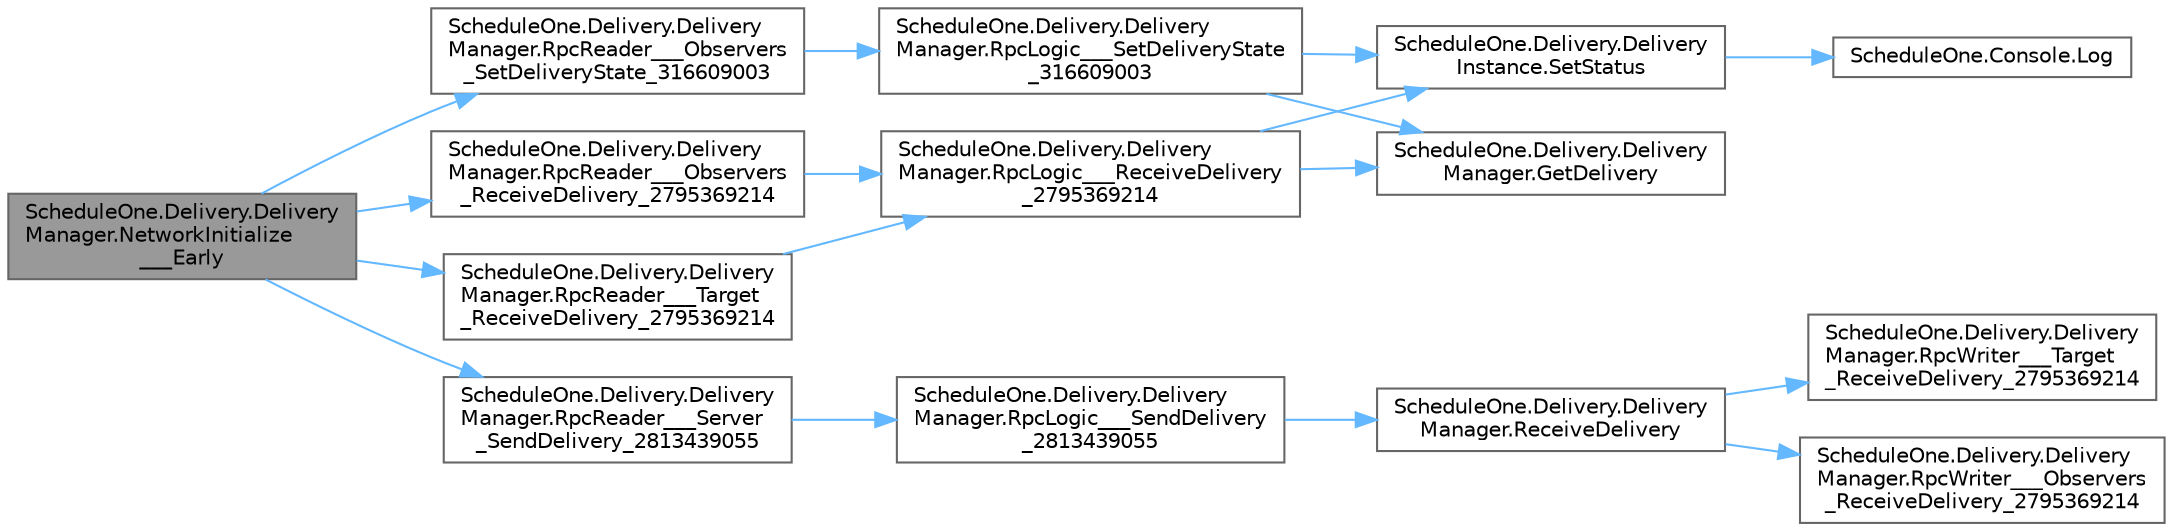 digraph "ScheduleOne.Delivery.DeliveryManager.NetworkInitialize___Early"
{
 // LATEX_PDF_SIZE
  bgcolor="transparent";
  edge [fontname=Helvetica,fontsize=10,labelfontname=Helvetica,labelfontsize=10];
  node [fontname=Helvetica,fontsize=10,shape=box,height=0.2,width=0.4];
  rankdir="LR";
  Node1 [id="Node000001",label="ScheduleOne.Delivery.Delivery\lManager.NetworkInitialize\l___Early",height=0.2,width=0.4,color="gray40", fillcolor="grey60", style="filled", fontcolor="black",tooltip=" "];
  Node1 -> Node2 [id="edge1_Node000001_Node000002",color="steelblue1",style="solid",tooltip=" "];
  Node2 [id="Node000002",label="ScheduleOne.Delivery.Delivery\lManager.RpcReader___Observers\l_ReceiveDelivery_2795369214",height=0.2,width=0.4,color="grey40", fillcolor="white", style="filled",URL="$class_schedule_one_1_1_delivery_1_1_delivery_manager.html#a84c7cf4ab5001fd50ec98dc0b300e4ee",tooltip=" "];
  Node2 -> Node3 [id="edge2_Node000002_Node000003",color="steelblue1",style="solid",tooltip=" "];
  Node3 [id="Node000003",label="ScheduleOne.Delivery.Delivery\lManager.RpcLogic___ReceiveDelivery\l_2795369214",height=0.2,width=0.4,color="grey40", fillcolor="white", style="filled",URL="$class_schedule_one_1_1_delivery_1_1_delivery_manager.html#a685eed04b82af6366c8337925c2769d4",tooltip=" "];
  Node3 -> Node4 [id="edge3_Node000003_Node000004",color="steelblue1",style="solid",tooltip=" "];
  Node4 [id="Node000004",label="ScheduleOne.Delivery.Delivery\lManager.GetDelivery",height=0.2,width=0.4,color="grey40", fillcolor="white", style="filled",URL="$class_schedule_one_1_1_delivery_1_1_delivery_manager.html#a764865ccfb4c0a3afbf5a3a7e95b3eab",tooltip=" "];
  Node3 -> Node5 [id="edge4_Node000003_Node000005",color="steelblue1",style="solid",tooltip=" "];
  Node5 [id="Node000005",label="ScheduleOne.Delivery.Delivery\lInstance.SetStatus",height=0.2,width=0.4,color="grey40", fillcolor="white", style="filled",URL="$class_schedule_one_1_1_delivery_1_1_delivery_instance.html#ad91285ce1a9ce80c9d49f88b475923f2",tooltip=" "];
  Node5 -> Node6 [id="edge5_Node000005_Node000006",color="steelblue1",style="solid",tooltip=" "];
  Node6 [id="Node000006",label="ScheduleOne.Console.Log",height=0.2,width=0.4,color="grey40", fillcolor="white", style="filled",URL="$class_schedule_one_1_1_console.html#afb218907244d12f7d08b1c1831fa1f8c",tooltip=" "];
  Node1 -> Node7 [id="edge6_Node000001_Node000007",color="steelblue1",style="solid",tooltip=" "];
  Node7 [id="Node000007",label="ScheduleOne.Delivery.Delivery\lManager.RpcReader___Observers\l_SetDeliveryState_316609003",height=0.2,width=0.4,color="grey40", fillcolor="white", style="filled",URL="$class_schedule_one_1_1_delivery_1_1_delivery_manager.html#afb62993c687ea518205a293364c23cd9",tooltip=" "];
  Node7 -> Node8 [id="edge7_Node000007_Node000008",color="steelblue1",style="solid",tooltip=" "];
  Node8 [id="Node000008",label="ScheduleOne.Delivery.Delivery\lManager.RpcLogic___SetDeliveryState\l_316609003",height=0.2,width=0.4,color="grey40", fillcolor="white", style="filled",URL="$class_schedule_one_1_1_delivery_1_1_delivery_manager.html#a76469af278763333ea14ec5e781e2f74",tooltip=" "];
  Node8 -> Node4 [id="edge8_Node000008_Node000004",color="steelblue1",style="solid",tooltip=" "];
  Node8 -> Node5 [id="edge9_Node000008_Node000005",color="steelblue1",style="solid",tooltip=" "];
  Node1 -> Node9 [id="edge10_Node000001_Node000009",color="steelblue1",style="solid",tooltip=" "];
  Node9 [id="Node000009",label="ScheduleOne.Delivery.Delivery\lManager.RpcReader___Server\l_SendDelivery_2813439055",height=0.2,width=0.4,color="grey40", fillcolor="white", style="filled",URL="$class_schedule_one_1_1_delivery_1_1_delivery_manager.html#a83c8bb85c1276134770a8131c01f6e90",tooltip=" "];
  Node9 -> Node10 [id="edge11_Node000009_Node000010",color="steelblue1",style="solid",tooltip=" "];
  Node10 [id="Node000010",label="ScheduleOne.Delivery.Delivery\lManager.RpcLogic___SendDelivery\l_2813439055",height=0.2,width=0.4,color="grey40", fillcolor="white", style="filled",URL="$class_schedule_one_1_1_delivery_1_1_delivery_manager.html#a5948f176f3ef4153ea2a95e9cdd781b7",tooltip=" "];
  Node10 -> Node11 [id="edge12_Node000010_Node000011",color="steelblue1",style="solid",tooltip=" "];
  Node11 [id="Node000011",label="ScheduleOne.Delivery.Delivery\lManager.ReceiveDelivery",height=0.2,width=0.4,color="grey40", fillcolor="white", style="filled",URL="$class_schedule_one_1_1_delivery_1_1_delivery_manager.html#a1a3448bff36bca1056959bf9b3b012ce",tooltip=" "];
  Node11 -> Node12 [id="edge13_Node000011_Node000012",color="steelblue1",style="solid",tooltip=" "];
  Node12 [id="Node000012",label="ScheduleOne.Delivery.Delivery\lManager.RpcWriter___Observers\l_ReceiveDelivery_2795369214",height=0.2,width=0.4,color="grey40", fillcolor="white", style="filled",URL="$class_schedule_one_1_1_delivery_1_1_delivery_manager.html#a28972eb4efe8621e343487237e9b0f49",tooltip=" "];
  Node11 -> Node13 [id="edge14_Node000011_Node000013",color="steelblue1",style="solid",tooltip=" "];
  Node13 [id="Node000013",label="ScheduleOne.Delivery.Delivery\lManager.RpcWriter___Target\l_ReceiveDelivery_2795369214",height=0.2,width=0.4,color="grey40", fillcolor="white", style="filled",URL="$class_schedule_one_1_1_delivery_1_1_delivery_manager.html#ac809261ddef2a8e5e08cbb70718b833c",tooltip=" "];
  Node1 -> Node14 [id="edge15_Node000001_Node000014",color="steelblue1",style="solid",tooltip=" "];
  Node14 [id="Node000014",label="ScheduleOne.Delivery.Delivery\lManager.RpcReader___Target\l_ReceiveDelivery_2795369214",height=0.2,width=0.4,color="grey40", fillcolor="white", style="filled",URL="$class_schedule_one_1_1_delivery_1_1_delivery_manager.html#a3b015d4de487679b82306fa035b01cbe",tooltip=" "];
  Node14 -> Node3 [id="edge16_Node000014_Node000003",color="steelblue1",style="solid",tooltip=" "];
}
